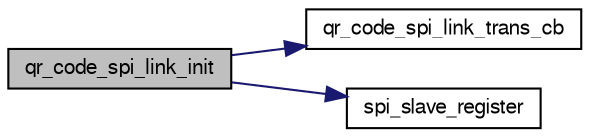 digraph "qr_code_spi_link_init"
{
  edge [fontname="FreeSans",fontsize="10",labelfontname="FreeSans",labelfontsize="10"];
  node [fontname="FreeSans",fontsize="10",shape=record];
  rankdir="LR";
  Node1 [label="qr_code_spi_link_init",height=0.2,width=0.4,color="black", fillcolor="grey75", style="filled", fontcolor="black"];
  Node1 -> Node2 [color="midnightblue",fontsize="10",style="solid",fontname="FreeSans"];
  Node2 [label="qr_code_spi_link_trans_cb",height=0.2,width=0.4,color="black", fillcolor="white", style="filled",URL="$qr__code__spi__link_8c.html#a13951d18f1ab6b05f07bb0ed14ce8c72"];
  Node1 -> Node3 [color="midnightblue",fontsize="10",style="solid",fontname="FreeSans"];
  Node3 [label="spi_slave_register",height=0.2,width=0.4,color="black", fillcolor="white", style="filled",URL="$group__spi.html#gad2b96673b774298d3bd908e84ceb37c8",tooltip="Register one (and only one) transaction to use spi as slave. "];
}

